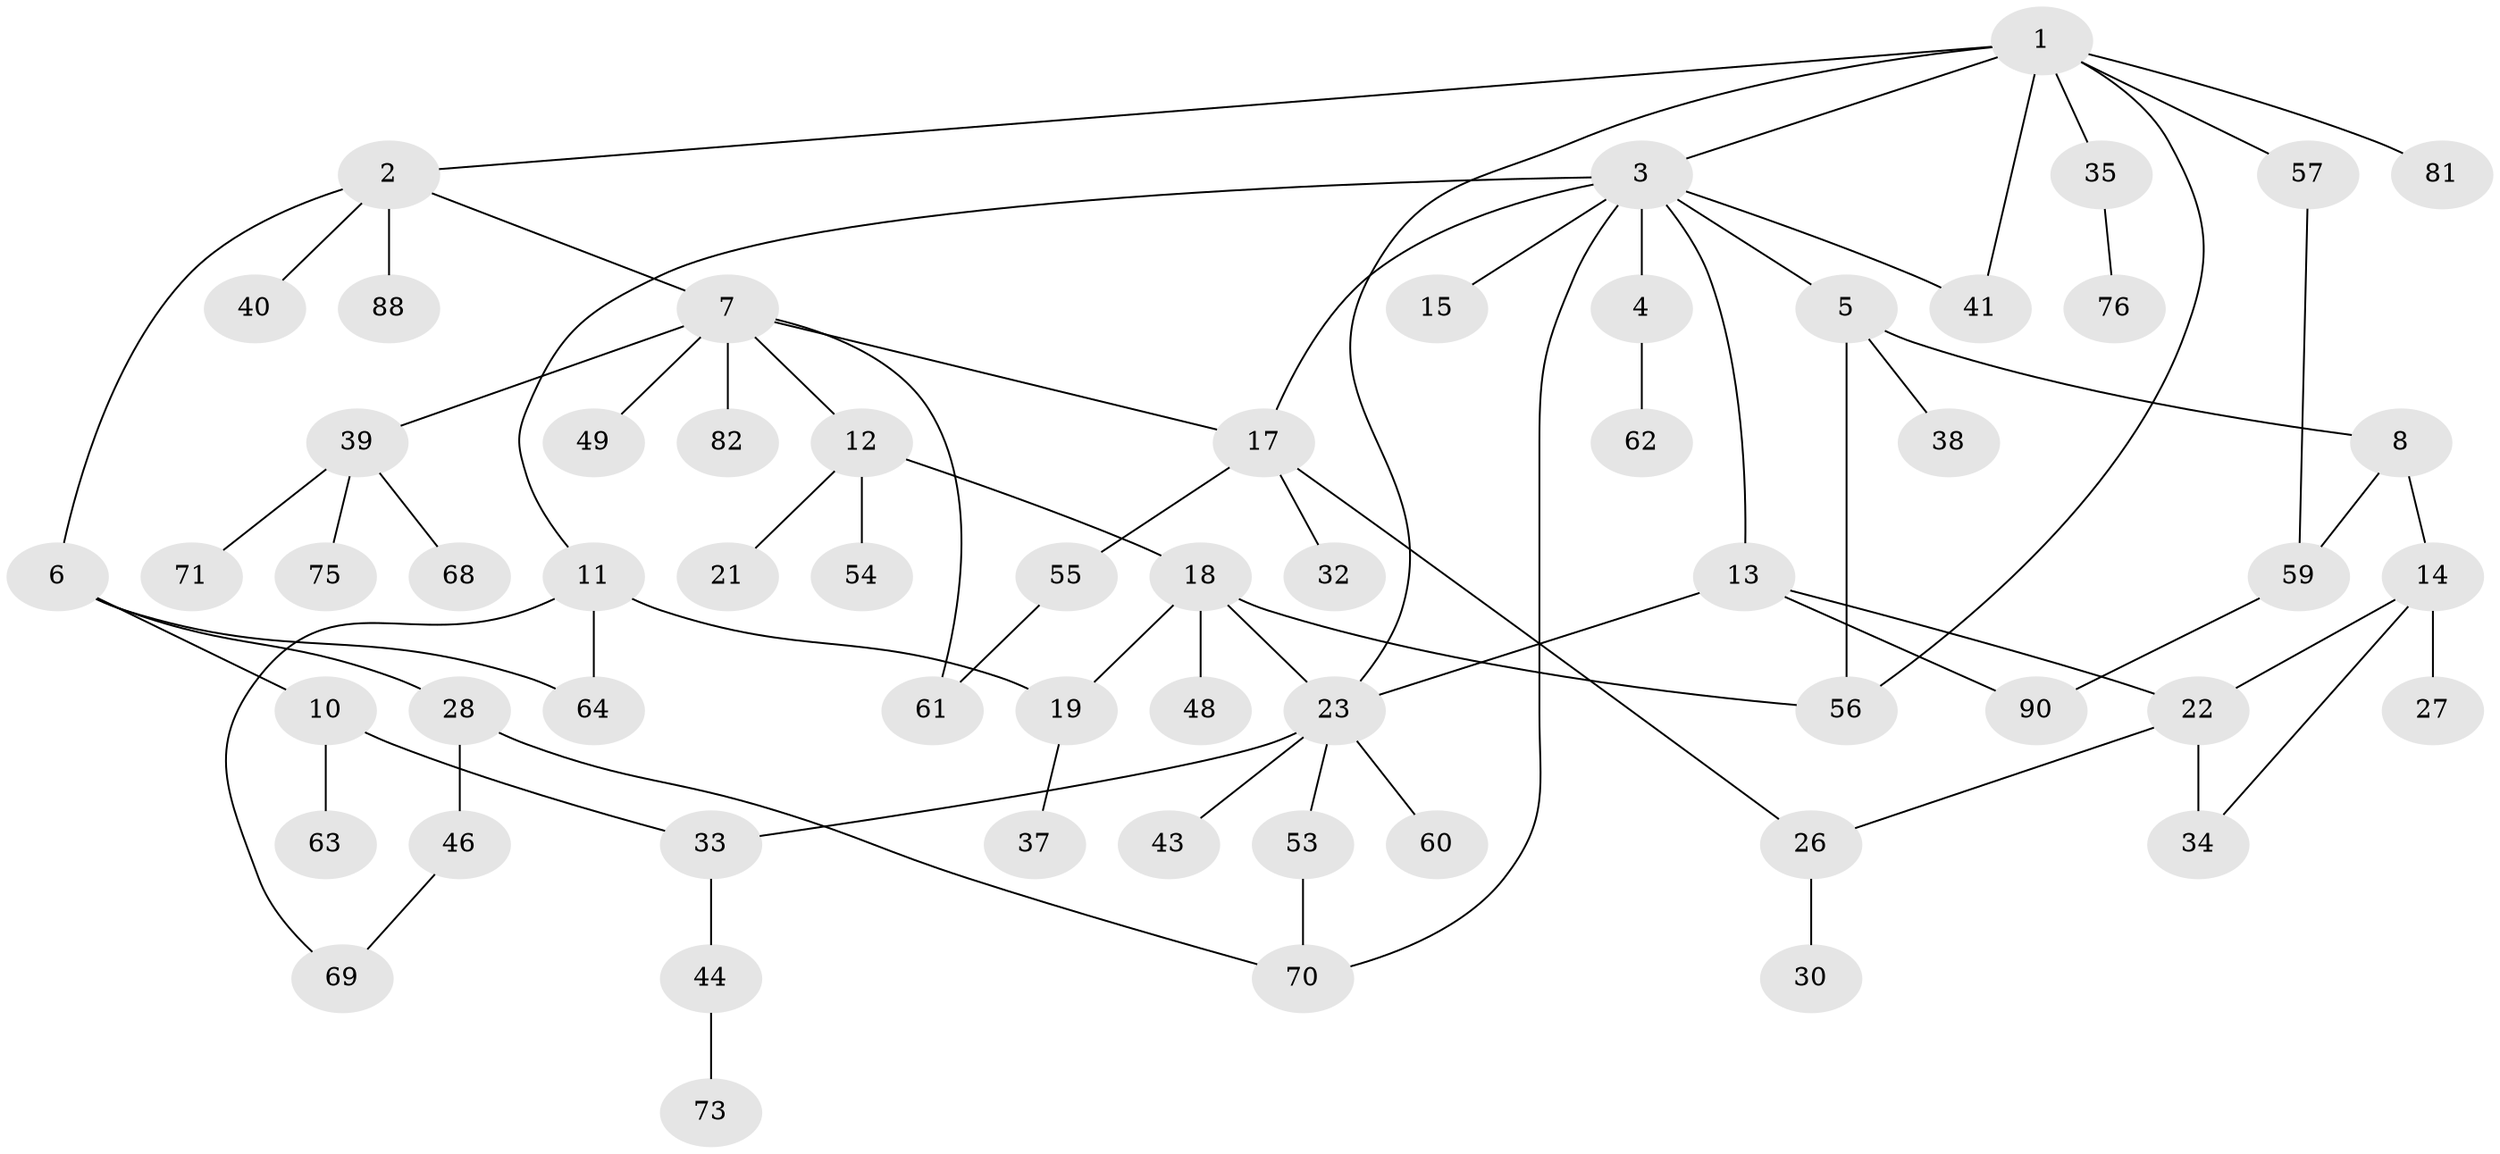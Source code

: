 // original degree distribution, {7: 0.03333333333333333, 6: 0.022222222222222223, 2: 0.28888888888888886, 5: 0.06666666666666667, 3: 0.2, 4: 0.044444444444444446, 1: 0.34444444444444444}
// Generated by graph-tools (version 1.1) at 2025/41/03/06/25 10:41:28]
// undirected, 60 vertices, 77 edges
graph export_dot {
graph [start="1"]
  node [color=gray90,style=filled];
  1 [super="+20"];
  2 [super="+83"];
  3 [super="+9"];
  4;
  5 [super="+31"];
  6 [super="+45"];
  7 [super="+24"];
  8;
  10;
  11 [super="+47"];
  12 [super="+67"];
  13 [super="+16"];
  14 [super="+25"];
  15 [super="+65"];
  17 [super="+36"];
  18 [super="+74"];
  19;
  21 [super="+29"];
  22;
  23 [super="+50"];
  26 [super="+51"];
  27;
  28 [super="+58"];
  30;
  32;
  33 [super="+77"];
  34 [super="+42"];
  35 [super="+52"];
  37 [super="+66"];
  38;
  39;
  40;
  41 [super="+84"];
  43;
  44;
  46 [super="+87"];
  48;
  49;
  53 [super="+89"];
  54;
  55 [super="+85"];
  56;
  57;
  59 [super="+80"];
  60;
  61 [super="+79"];
  62 [super="+72"];
  63 [super="+86"];
  64;
  68;
  69;
  70;
  71 [super="+78"];
  73;
  75;
  76;
  81;
  82;
  88;
  90;
  1 -- 2;
  1 -- 3;
  1 -- 57;
  1 -- 41;
  1 -- 56;
  1 -- 81;
  1 -- 35;
  1 -- 23;
  2 -- 6;
  2 -- 7;
  2 -- 40;
  2 -- 88;
  3 -- 4;
  3 -- 5;
  3 -- 11;
  3 -- 15;
  3 -- 41;
  3 -- 17;
  3 -- 13;
  3 -- 70;
  4 -- 62;
  5 -- 8;
  5 -- 38;
  5 -- 56;
  6 -- 10;
  6 -- 28;
  6 -- 64;
  7 -- 12;
  7 -- 39;
  7 -- 49;
  7 -- 61;
  7 -- 17;
  7 -- 82;
  8 -- 14;
  8 -- 59;
  10 -- 63;
  10 -- 33;
  11 -- 19;
  11 -- 64;
  11 -- 69;
  12 -- 18;
  12 -- 21;
  12 -- 54;
  13 -- 90;
  13 -- 22;
  13 -- 23;
  14 -- 27;
  14 -- 22;
  14 -- 34;
  17 -- 32;
  17 -- 55;
  17 -- 26;
  18 -- 48;
  18 -- 23;
  18 -- 56;
  18 -- 19;
  19 -- 37;
  22 -- 26;
  22 -- 34 [weight=2];
  23 -- 33;
  23 -- 43;
  23 -- 53;
  23 -- 60;
  26 -- 30;
  28 -- 46;
  28 -- 70;
  33 -- 44;
  35 -- 76;
  39 -- 68;
  39 -- 71;
  39 -- 75;
  44 -- 73;
  46 -- 69;
  53 -- 70;
  55 -- 61;
  57 -- 59;
  59 -- 90;
}
